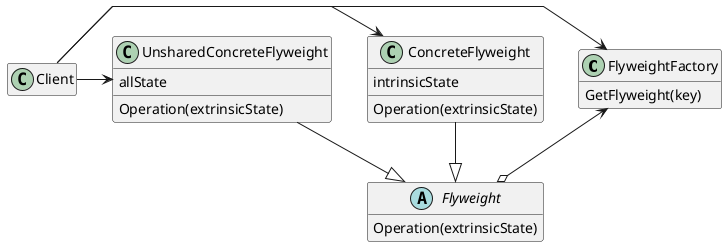 @startuml
'https://plantuml.com/class-diagram

skinparam linetype polyline

class FlyweightFactory {
    GetFlyweight(key)
}
hide FlyweightFactory fields

abstract class Flyweight{
    Operation(extrinsicState)
}
hide Flyweight fields

class ConcreteFlyweight{
    Operation(extrinsicState)
    intrinsicState
}

class UnsharedConcreteFlyweight{
    Operation(extrinsicState)
    allState
}

class Client{
}
hide Client members

Client -> FlyweightFactory

Client -> ConcreteFlyweight

Client -> UnsharedConcreteFlyweight

ConcreteFlyweight --|> Flyweight

UnsharedConcreteFlyweight --|> Flyweight

FlyweightFactory <--o Flyweight




@enduml